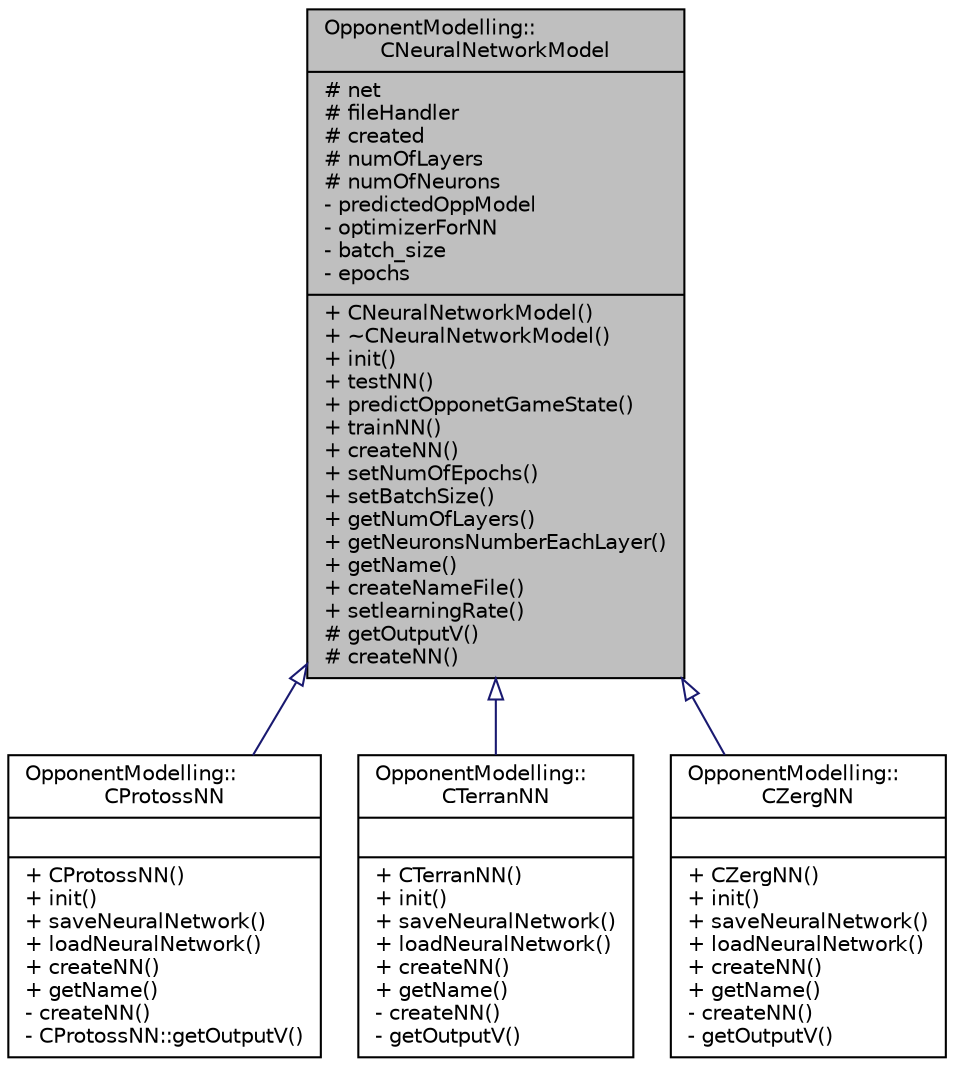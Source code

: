 digraph "OpponentModelling::CNeuralNetworkModel"
{
  edge [fontname="Helvetica",fontsize="10",labelfontname="Helvetica",labelfontsize="10"];
  node [fontname="Helvetica",fontsize="10",shape=record];
  Node0 [label="{OpponentModelling::\lCNeuralNetworkModel\n|# net\l# fileHandler\l# created\l# numOfLayers\l# numOfNeurons\l- predictedOppModel\l- optimizerForNN\l- batch_size\l- epochs\l|+ CNeuralNetworkModel()\l+ ~CNeuralNetworkModel()\l+ init()\l+ testNN()\l+ predictOpponetGameState()\l+ trainNN()\l+ createNN()\l+ setNumOfEpochs()\l+ setBatchSize()\l+ getNumOfLayers()\l+ getNeuronsNumberEachLayer()\l+ getName()\l+ createNameFile()\l+ setlearningRate()\l# getOutputV()\l# createNN()\l}",height=0.2,width=0.4,color="black", fillcolor="grey75", style="filled", fontcolor="black"];
  Node0 -> Node1 [dir="back",color="midnightblue",fontsize="10",style="solid",arrowtail="onormal",fontname="Helvetica"];
  Node1 [label="{OpponentModelling::\lCProtossNN\n||+ CProtossNN()\l+ init()\l+ saveNeuralNetwork()\l+ loadNeuralNetwork()\l+ createNN()\l+ getName()\l- createNN()\l- CProtossNN::getOutputV()\l}",height=0.2,width=0.4,color="black", fillcolor="white", style="filled",URL="$classOpponentModelling_1_1CProtossNN.html",tooltip="Class represents neural network for Protoss model. "];
  Node0 -> Node2 [dir="back",color="midnightblue",fontsize="10",style="solid",arrowtail="onormal",fontname="Helvetica"];
  Node2 [label="{OpponentModelling::\lCTerranNN\n||+ CTerranNN()\l+ init()\l+ saveNeuralNetwork()\l+ loadNeuralNetwork()\l+ createNN()\l+ getName()\l- createNN()\l- getOutputV()\l}",height=0.2,width=0.4,color="black", fillcolor="white", style="filled",URL="$classOpponentModelling_1_1CTerranNN.html",tooltip="Class represents neural network for Terran model. "];
  Node0 -> Node3 [dir="back",color="midnightblue",fontsize="10",style="solid",arrowtail="onormal",fontname="Helvetica"];
  Node3 [label="{OpponentModelling::\lCZergNN\n||+ CZergNN()\l+ init()\l+ saveNeuralNetwork()\l+ loadNeuralNetwork()\l+ createNN()\l+ getName()\l- createNN()\l- getOutputV()\l}",height=0.2,width=0.4,color="black", fillcolor="white", style="filled",URL="$classOpponentModelling_1_1CZergNN.html",tooltip="Class represents neural network for Zerg model. "];
}
